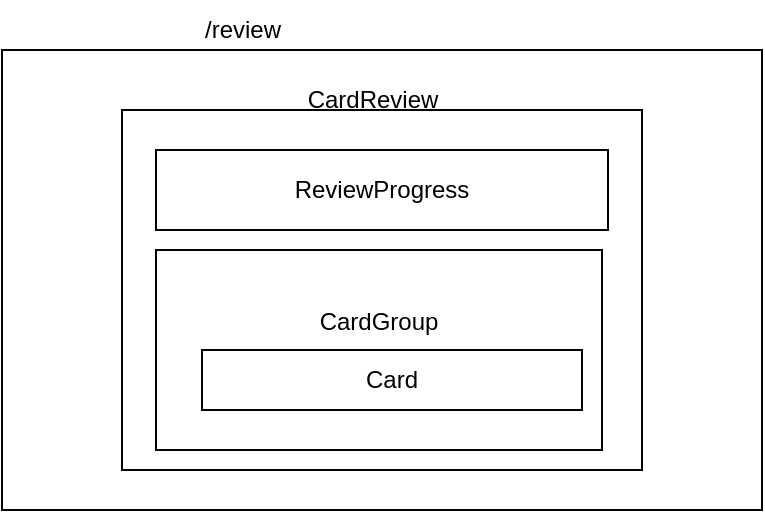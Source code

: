 <mxfile>
    <diagram id="BpHc-Y5u9V5LaRtW-_PX" name="Page-1">
        <mxGraphModel dx="756" dy="471" grid="1" gridSize="10" guides="1" tooltips="1" connect="1" arrows="1" fold="1" page="1" pageScale="1" pageWidth="827" pageHeight="1169" math="0" shadow="0">
            <root>
                <mxCell id="0"/>
                <mxCell id="1" parent="0"/>
                <mxCell id="2" value="" style="whiteSpace=wrap;html=1;" vertex="1" parent="1">
                    <mxGeometry x="200" y="50" width="380" height="230" as="geometry"/>
                </mxCell>
                <mxCell id="4" value="" style="whiteSpace=wrap;html=1;" vertex="1" parent="1">
                    <mxGeometry x="260" y="80" width="260" height="180" as="geometry"/>
                </mxCell>
                <mxCell id="3" value="ReviewProgress" style="whiteSpace=wrap;html=1;" vertex="1" parent="1">
                    <mxGeometry x="277" y="100" width="226" height="40" as="geometry"/>
                </mxCell>
                <mxCell id="5" value="CardReview" style="text;html=1;align=center;verticalAlign=middle;resizable=0;points=[];autosize=1;strokeColor=none;fillColor=none;" vertex="1" parent="1">
                    <mxGeometry x="340" y="60" width="90" height="30" as="geometry"/>
                </mxCell>
                <mxCell id="6" value="CardGroup&lt;br&gt;&lt;br&gt;&lt;br&gt;" style="whiteSpace=wrap;html=1;" vertex="1" parent="1">
                    <mxGeometry x="277" y="150" width="223" height="100" as="geometry"/>
                </mxCell>
                <mxCell id="7" value="Card" style="whiteSpace=wrap;html=1;" vertex="1" parent="1">
                    <mxGeometry x="300" y="200" width="190" height="30" as="geometry"/>
                </mxCell>
                <mxCell id="8" value="/review" style="text;html=1;align=center;verticalAlign=middle;resizable=0;points=[];autosize=1;strokeColor=none;fillColor=none;" vertex="1" parent="1">
                    <mxGeometry x="290" y="25" width="60" height="30" as="geometry"/>
                </mxCell>
            </root>
        </mxGraphModel>
    </diagram>
</mxfile>